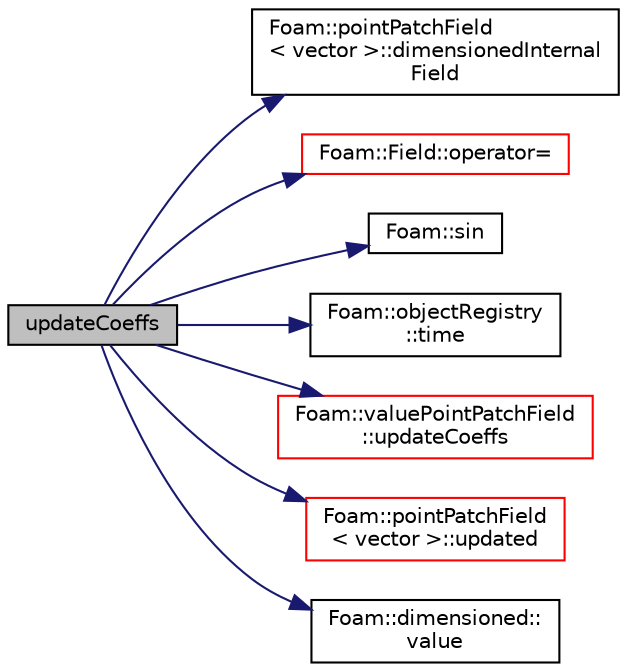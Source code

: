 digraph "updateCoeffs"
{
  bgcolor="transparent";
  edge [fontname="Helvetica",fontsize="10",labelfontname="Helvetica",labelfontsize="10"];
  node [fontname="Helvetica",fontsize="10",shape=record];
  rankdir="LR";
  Node1 [label="updateCoeffs",height=0.2,width=0.4,color="black", fillcolor="grey75", style="filled", fontcolor="black"];
  Node1 -> Node2 [color="midnightblue",fontsize="10",style="solid",fontname="Helvetica"];
  Node2 [label="Foam::pointPatchField\l\< vector \>::dimensionedInternal\lField",height=0.2,width=0.4,color="black",URL="$a01898.html#a610be1247df50864bd243266620f5d17",tooltip="Return dimensioned internal field reference. "];
  Node1 -> Node3 [color="midnightblue",fontsize="10",style="solid",fontname="Helvetica"];
  Node3 [label="Foam::Field::operator=",height=0.2,width=0.4,color="red",URL="$a00756.html#a4356fadebc9e59fb8189733d26c75605"];
  Node1 -> Node4 [color="midnightblue",fontsize="10",style="solid",fontname="Helvetica"];
  Node4 [label="Foam::sin",height=0.2,width=0.4,color="black",URL="$a10758.html#a4517d680df5510934705011b30dcefa6"];
  Node1 -> Node5 [color="midnightblue",fontsize="10",style="solid",fontname="Helvetica"];
  Node5 [label="Foam::objectRegistry\l::time",height=0.2,width=0.4,color="black",URL="$a01695.html#a48fcf6de2789aff6b430b5fc1a05693f",tooltip="Return time. "];
  Node1 -> Node6 [color="midnightblue",fontsize="10",style="solid",fontname="Helvetica"];
  Node6 [label="Foam::valuePointPatchField\l::updateCoeffs",height=0.2,width=0.4,color="red",URL="$a02795.html#a7e24eafac629d3733181cd942d4c902f",tooltip="Update the coefficients associated with the patch field. "];
  Node1 -> Node7 [color="midnightblue",fontsize="10",style="solid",fontname="Helvetica"];
  Node7 [label="Foam::pointPatchField\l\< vector \>::updated",height=0.2,width=0.4,color="red",URL="$a01898.html#a087516fc8e0613b0bf49ac8fc4b30fff",tooltip="Return true if the boundary condition has already been updated. "];
  Node1 -> Node8 [color="midnightblue",fontsize="10",style="solid",fontname="Helvetica"];
  Node8 [label="Foam::dimensioned::\lvalue",height=0.2,width=0.4,color="black",URL="$a00532.html#a080d3824651cfcf52f72acceec615aaa",tooltip="Return const reference to value. "];
}
